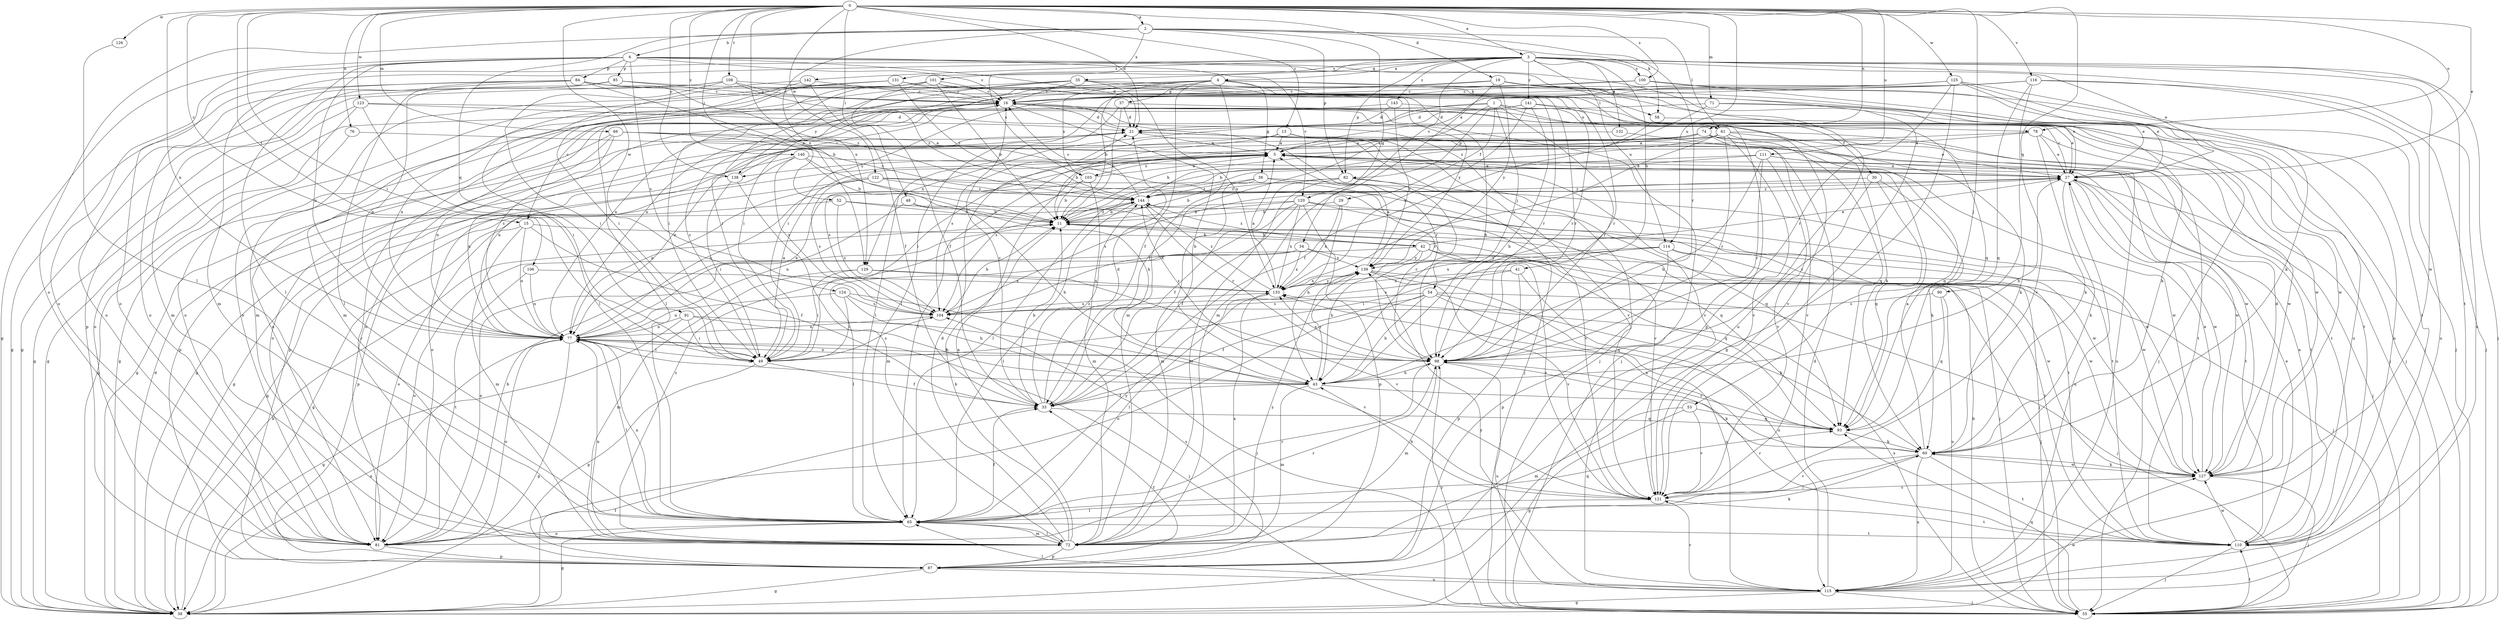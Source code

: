 strict digraph  {
0;
1;
2;
3;
4;
5;
6;
11;
13;
15;
16;
19;
21;
27;
29;
30;
33;
34;
35;
36;
37;
38;
41;
42;
43;
48;
49;
52;
53;
54;
55;
58;
60;
61;
65;
66;
71;
72;
74;
76;
77;
78;
81;
82;
84;
85;
87;
90;
91;
93;
98;
100;
101;
103;
104;
106;
108;
110;
111;
114;
115;
116;
120;
121;
122;
123;
124;
125;
126;
127;
129;
131;
132;
133;
138;
139;
140;
141;
142;
143;
144;
0 -> 2  [label=a];
0 -> 3  [label=a];
0 -> 13  [label=c];
0 -> 15  [label=c];
0 -> 19  [label=d];
0 -> 21  [label=d];
0 -> 27  [label=e];
0 -> 48  [label=i];
0 -> 49  [label=i];
0 -> 52  [label=j];
0 -> 53  [label=j];
0 -> 66  [label=m];
0 -> 71  [label=m];
0 -> 74  [label=n];
0 -> 76  [label=n];
0 -> 77  [label=n];
0 -> 78  [label=o];
0 -> 90  [label=q];
0 -> 100  [label=s];
0 -> 106  [label=t];
0 -> 108  [label=t];
0 -> 111  [label=u];
0 -> 114  [label=u];
0 -> 116  [label=v];
0 -> 122  [label=w];
0 -> 123  [label=w];
0 -> 124  [label=w];
0 -> 125  [label=w];
0 -> 126  [label=w];
0 -> 129  [label=x];
0 -> 138  [label=y];
0 -> 140  [label=z];
1 -> 29  [label=f];
1 -> 30  [label=f];
1 -> 33  [label=f];
1 -> 54  [label=j];
1 -> 78  [label=o];
1 -> 81  [label=o];
1 -> 82  [label=p];
1 -> 98  [label=r];
1 -> 110  [label=t];
1 -> 129  [label=x];
2 -> 6  [label=b];
2 -> 34  [label=g];
2 -> 58  [label=k];
2 -> 61  [label=l];
2 -> 81  [label=o];
2 -> 82  [label=p];
2 -> 91  [label=q];
2 -> 98  [label=r];
2 -> 129  [label=x];
2 -> 131  [label=x];
3 -> 4  [label=a];
3 -> 27  [label=e];
3 -> 35  [label=g];
3 -> 41  [label=h];
3 -> 55  [label=j];
3 -> 72  [label=m];
3 -> 81  [label=o];
3 -> 82  [label=p];
3 -> 100  [label=s];
3 -> 101  [label=s];
3 -> 103  [label=s];
3 -> 110  [label=t];
3 -> 114  [label=u];
3 -> 115  [label=u];
3 -> 120  [label=v];
3 -> 127  [label=w];
3 -> 132  [label=x];
3 -> 141  [label=z];
3 -> 142  [label=z];
3 -> 143  [label=z];
4 -> 11  [label=b];
4 -> 15  [label=c];
4 -> 33  [label=f];
4 -> 36  [label=g];
4 -> 37  [label=g];
4 -> 58  [label=k];
4 -> 61  [label=l];
4 -> 72  [label=m];
4 -> 93  [label=q];
4 -> 103  [label=s];
4 -> 138  [label=y];
5 -> 27  [label=e];
5 -> 81  [label=o];
5 -> 103  [label=s];
5 -> 104  [label=s];
5 -> 110  [label=t];
5 -> 127  [label=w];
5 -> 138  [label=y];
6 -> 16  [label=c];
6 -> 21  [label=d];
6 -> 38  [label=g];
6 -> 65  [label=l];
6 -> 77  [label=n];
6 -> 81  [label=o];
6 -> 84  [label=p];
6 -> 85  [label=p];
6 -> 104  [label=s];
6 -> 115  [label=u];
6 -> 120  [label=v];
6 -> 121  [label=v];
11 -> 42  [label=h];
11 -> 55  [label=j];
11 -> 127  [label=w];
11 -> 144  [label=z];
13 -> 5  [label=a];
13 -> 11  [label=b];
13 -> 55  [label=j];
13 -> 77  [label=n];
13 -> 87  [label=p];
13 -> 121  [label=v];
13 -> 127  [label=w];
15 -> 33  [label=f];
15 -> 42  [label=h];
15 -> 72  [label=m];
15 -> 77  [label=n];
15 -> 81  [label=o];
16 -> 21  [label=d];
16 -> 27  [label=e];
16 -> 38  [label=g];
16 -> 43  [label=h];
16 -> 55  [label=j];
16 -> 60  [label=k];
16 -> 98  [label=r];
19 -> 16  [label=c];
19 -> 49  [label=i];
19 -> 72  [label=m];
19 -> 87  [label=p];
19 -> 110  [label=t];
19 -> 115  [label=u];
19 -> 139  [label=y];
21 -> 5  [label=a];
21 -> 38  [label=g];
21 -> 77  [label=n];
21 -> 121  [label=v];
27 -> 16  [label=c];
27 -> 43  [label=h];
27 -> 55  [label=j];
27 -> 60  [label=k];
27 -> 104  [label=s];
27 -> 110  [label=t];
27 -> 115  [label=u];
27 -> 127  [label=w];
27 -> 144  [label=z];
29 -> 11  [label=b];
29 -> 43  [label=h];
29 -> 133  [label=x];
30 -> 60  [label=k];
30 -> 93  [label=q];
30 -> 98  [label=r];
30 -> 144  [label=z];
33 -> 11  [label=b];
33 -> 16  [label=c];
33 -> 21  [label=d];
33 -> 93  [label=q];
33 -> 144  [label=z];
34 -> 65  [label=l];
34 -> 81  [label=o];
34 -> 121  [label=v];
34 -> 133  [label=x];
34 -> 139  [label=y];
35 -> 16  [label=c];
35 -> 27  [label=e];
35 -> 43  [label=h];
35 -> 49  [label=i];
35 -> 77  [label=n];
35 -> 81  [label=o];
35 -> 133  [label=x];
36 -> 11  [label=b];
36 -> 72  [label=m];
36 -> 93  [label=q];
36 -> 121  [label=v];
36 -> 144  [label=z];
37 -> 11  [label=b];
37 -> 21  [label=d];
37 -> 65  [label=l];
37 -> 121  [label=v];
38 -> 11  [label=b];
38 -> 21  [label=d];
38 -> 33  [label=f];
38 -> 77  [label=n];
38 -> 127  [label=w];
41 -> 87  [label=p];
41 -> 104  [label=s];
41 -> 115  [label=u];
41 -> 133  [label=x];
42 -> 27  [label=e];
42 -> 43  [label=h];
42 -> 81  [label=o];
42 -> 93  [label=q];
42 -> 110  [label=t];
42 -> 127  [label=w];
42 -> 139  [label=y];
42 -> 144  [label=z];
43 -> 33  [label=f];
43 -> 60  [label=k];
43 -> 72  [label=m];
43 -> 77  [label=n];
43 -> 139  [label=y];
48 -> 11  [label=b];
48 -> 43  [label=h];
48 -> 77  [label=n];
49 -> 5  [label=a];
49 -> 16  [label=c];
49 -> 33  [label=f];
49 -> 87  [label=p];
49 -> 104  [label=s];
52 -> 11  [label=b];
52 -> 87  [label=p];
52 -> 93  [label=q];
52 -> 104  [label=s];
53 -> 38  [label=g];
53 -> 72  [label=m];
53 -> 93  [label=q];
53 -> 121  [label=v];
54 -> 33  [label=f];
54 -> 43  [label=h];
54 -> 55  [label=j];
54 -> 60  [label=k];
54 -> 81  [label=o];
54 -> 104  [label=s];
54 -> 115  [label=u];
55 -> 11  [label=b];
55 -> 93  [label=q];
55 -> 98  [label=r];
55 -> 110  [label=t];
55 -> 133  [label=x];
58 -> 33  [label=f];
58 -> 55  [label=j];
60 -> 5  [label=a];
60 -> 65  [label=l];
60 -> 110  [label=t];
60 -> 115  [label=u];
60 -> 121  [label=v];
60 -> 127  [label=w];
60 -> 133  [label=x];
61 -> 5  [label=a];
61 -> 11  [label=b];
61 -> 27  [label=e];
61 -> 38  [label=g];
61 -> 93  [label=q];
61 -> 98  [label=r];
61 -> 110  [label=t];
61 -> 121  [label=v];
61 -> 133  [label=x];
65 -> 33  [label=f];
65 -> 38  [label=g];
65 -> 72  [label=m];
65 -> 77  [label=n];
65 -> 81  [label=o];
65 -> 93  [label=q];
65 -> 98  [label=r];
65 -> 110  [label=t];
65 -> 139  [label=y];
66 -> 5  [label=a];
66 -> 77  [label=n];
66 -> 81  [label=o];
66 -> 87  [label=p];
66 -> 98  [label=r];
66 -> 144  [label=z];
71 -> 21  [label=d];
71 -> 60  [label=k];
71 -> 127  [label=w];
71 -> 144  [label=z];
72 -> 5  [label=a];
72 -> 11  [label=b];
72 -> 21  [label=d];
72 -> 60  [label=k];
72 -> 65  [label=l];
72 -> 77  [label=n];
72 -> 87  [label=p];
72 -> 133  [label=x];
72 -> 139  [label=y];
72 -> 144  [label=z];
74 -> 5  [label=a];
74 -> 11  [label=b];
74 -> 60  [label=k];
74 -> 65  [label=l];
74 -> 104  [label=s];
74 -> 110  [label=t];
74 -> 115  [label=u];
74 -> 121  [label=v];
76 -> 5  [label=a];
76 -> 38  [label=g];
77 -> 16  [label=c];
77 -> 27  [label=e];
77 -> 38  [label=g];
77 -> 49  [label=i];
77 -> 55  [label=j];
77 -> 65  [label=l];
77 -> 81  [label=o];
77 -> 98  [label=r];
78 -> 5  [label=a];
78 -> 27  [label=e];
78 -> 49  [label=i];
78 -> 60  [label=k];
78 -> 127  [label=w];
81 -> 11  [label=b];
81 -> 87  [label=p];
81 -> 98  [label=r];
82 -> 33  [label=f];
82 -> 72  [label=m];
82 -> 98  [label=r];
82 -> 127  [label=w];
82 -> 144  [label=z];
84 -> 11  [label=b];
84 -> 16  [label=c];
84 -> 38  [label=g];
84 -> 65  [label=l];
84 -> 72  [label=m];
84 -> 81  [label=o];
84 -> 98  [label=r];
84 -> 144  [label=z];
85 -> 16  [label=c];
85 -> 77  [label=n];
85 -> 81  [label=o];
85 -> 98  [label=r];
87 -> 16  [label=c];
87 -> 33  [label=f];
87 -> 38  [label=g];
87 -> 104  [label=s];
87 -> 115  [label=u];
90 -> 93  [label=q];
90 -> 104  [label=s];
90 -> 115  [label=u];
91 -> 38  [label=g];
91 -> 43  [label=h];
91 -> 49  [label=i];
91 -> 77  [label=n];
91 -> 121  [label=v];
93 -> 60  [label=k];
93 -> 98  [label=r];
98 -> 43  [label=h];
98 -> 72  [label=m];
98 -> 77  [label=n];
98 -> 115  [label=u];
98 -> 133  [label=x];
98 -> 144  [label=z];
100 -> 16  [label=c];
100 -> 27  [label=e];
100 -> 55  [label=j];
100 -> 77  [label=n];
101 -> 11  [label=b];
101 -> 16  [label=c];
101 -> 33  [label=f];
101 -> 49  [label=i];
101 -> 55  [label=j];
101 -> 65  [label=l];
101 -> 72  [label=m];
101 -> 81  [label=o];
101 -> 139  [label=y];
103 -> 5  [label=a];
103 -> 11  [label=b];
103 -> 72  [label=m];
103 -> 77  [label=n];
104 -> 11  [label=b];
104 -> 77  [label=n];
106 -> 77  [label=n];
106 -> 133  [label=x];
106 -> 81  [label=t];
108 -> 16  [label=c];
108 -> 38  [label=g];
108 -> 49  [label=i];
108 -> 87  [label=p];
108 -> 98  [label=r];
108 -> 144  [label=z];
110 -> 5  [label=a];
110 -> 27  [label=e];
110 -> 55  [label=j];
110 -> 98  [label=r];
110 -> 127  [label=w];
111 -> 27  [label=e];
111 -> 43  [label=h];
111 -> 65  [label=l];
111 -> 98  [label=r];
111 -> 104  [label=s];
111 -> 121  [label=v];
111 -> 127  [label=w];
114 -> 49  [label=i];
114 -> 55  [label=j];
114 -> 87  [label=p];
114 -> 127  [label=w];
114 -> 133  [label=x];
114 -> 139  [label=y];
115 -> 21  [label=d];
115 -> 38  [label=g];
115 -> 55  [label=j];
115 -> 65  [label=l];
115 -> 121  [label=v];
115 -> 139  [label=y];
116 -> 5  [label=a];
116 -> 16  [label=c];
116 -> 55  [label=j];
116 -> 65  [label=l];
116 -> 93  [label=q];
116 -> 115  [label=u];
116 -> 121  [label=v];
120 -> 11  [label=b];
120 -> 33  [label=f];
120 -> 38  [label=g];
120 -> 55  [label=j];
120 -> 87  [label=p];
120 -> 104  [label=s];
120 -> 110  [label=t];
120 -> 133  [label=x];
121 -> 43  [label=h];
121 -> 65  [label=l];
121 -> 110  [label=t];
122 -> 38  [label=g];
122 -> 77  [label=n];
122 -> 104  [label=s];
122 -> 110  [label=t];
122 -> 121  [label=v];
122 -> 144  [label=z];
123 -> 21  [label=d];
123 -> 38  [label=g];
123 -> 49  [label=i];
123 -> 55  [label=j];
123 -> 81  [label=o];
124 -> 43  [label=h];
124 -> 49  [label=i];
124 -> 55  [label=j];
124 -> 77  [label=n];
124 -> 104  [label=s];
125 -> 16  [label=c];
125 -> 27  [label=e];
125 -> 38  [label=g];
125 -> 49  [label=i];
125 -> 60  [label=k];
125 -> 98  [label=r];
125 -> 115  [label=u];
126 -> 65  [label=l];
127 -> 21  [label=d];
127 -> 27  [label=e];
127 -> 55  [label=j];
127 -> 60  [label=k];
127 -> 121  [label=v];
129 -> 49  [label=i];
129 -> 72  [label=m];
129 -> 121  [label=v];
129 -> 133  [label=x];
131 -> 16  [label=c];
131 -> 72  [label=m];
131 -> 77  [label=n];
131 -> 98  [label=r];
131 -> 144  [label=z];
132 -> 5  [label=a];
132 -> 93  [label=q];
133 -> 5  [label=a];
133 -> 65  [label=l];
133 -> 104  [label=s];
133 -> 139  [label=y];
133 -> 144  [label=z];
138 -> 16  [label=c];
138 -> 49  [label=i];
138 -> 72  [label=m];
139 -> 5  [label=a];
139 -> 55  [label=j];
139 -> 93  [label=q];
139 -> 121  [label=v];
139 -> 133  [label=x];
140 -> 11  [label=b];
140 -> 27  [label=e];
140 -> 38  [label=g];
140 -> 43  [label=h];
140 -> 77  [label=n];
140 -> 104  [label=s];
141 -> 21  [label=d];
141 -> 43  [label=h];
141 -> 55  [label=j];
141 -> 81  [label=o];
141 -> 127  [label=w];
141 -> 133  [label=x];
142 -> 16  [label=c];
142 -> 33  [label=f];
142 -> 49  [label=i];
142 -> 65  [label=l];
143 -> 21  [label=d];
143 -> 38  [label=g];
143 -> 55  [label=j];
143 -> 139  [label=y];
144 -> 11  [label=b];
144 -> 16  [label=c];
144 -> 65  [label=l];
144 -> 98  [label=r];
144 -> 127  [label=w];
}
